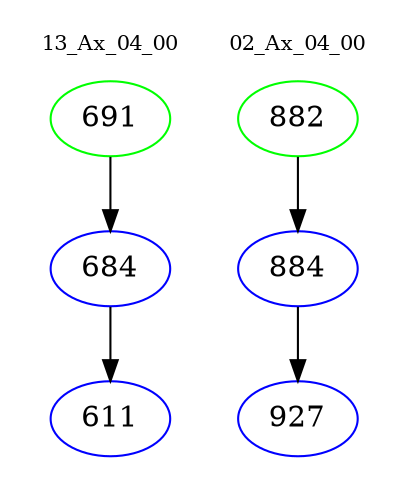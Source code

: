 digraph{
subgraph cluster_0 {
color = white
label = "13_Ax_04_00";
fontsize=10;
T0_691 [label="691", color="green"]
T0_691 -> T0_684 [color="black"]
T0_684 [label="684", color="blue"]
T0_684 -> T0_611 [color="black"]
T0_611 [label="611", color="blue"]
}
subgraph cluster_1 {
color = white
label = "02_Ax_04_00";
fontsize=10;
T1_882 [label="882", color="green"]
T1_882 -> T1_884 [color="black"]
T1_884 [label="884", color="blue"]
T1_884 -> T1_927 [color="black"]
T1_927 [label="927", color="blue"]
}
}
